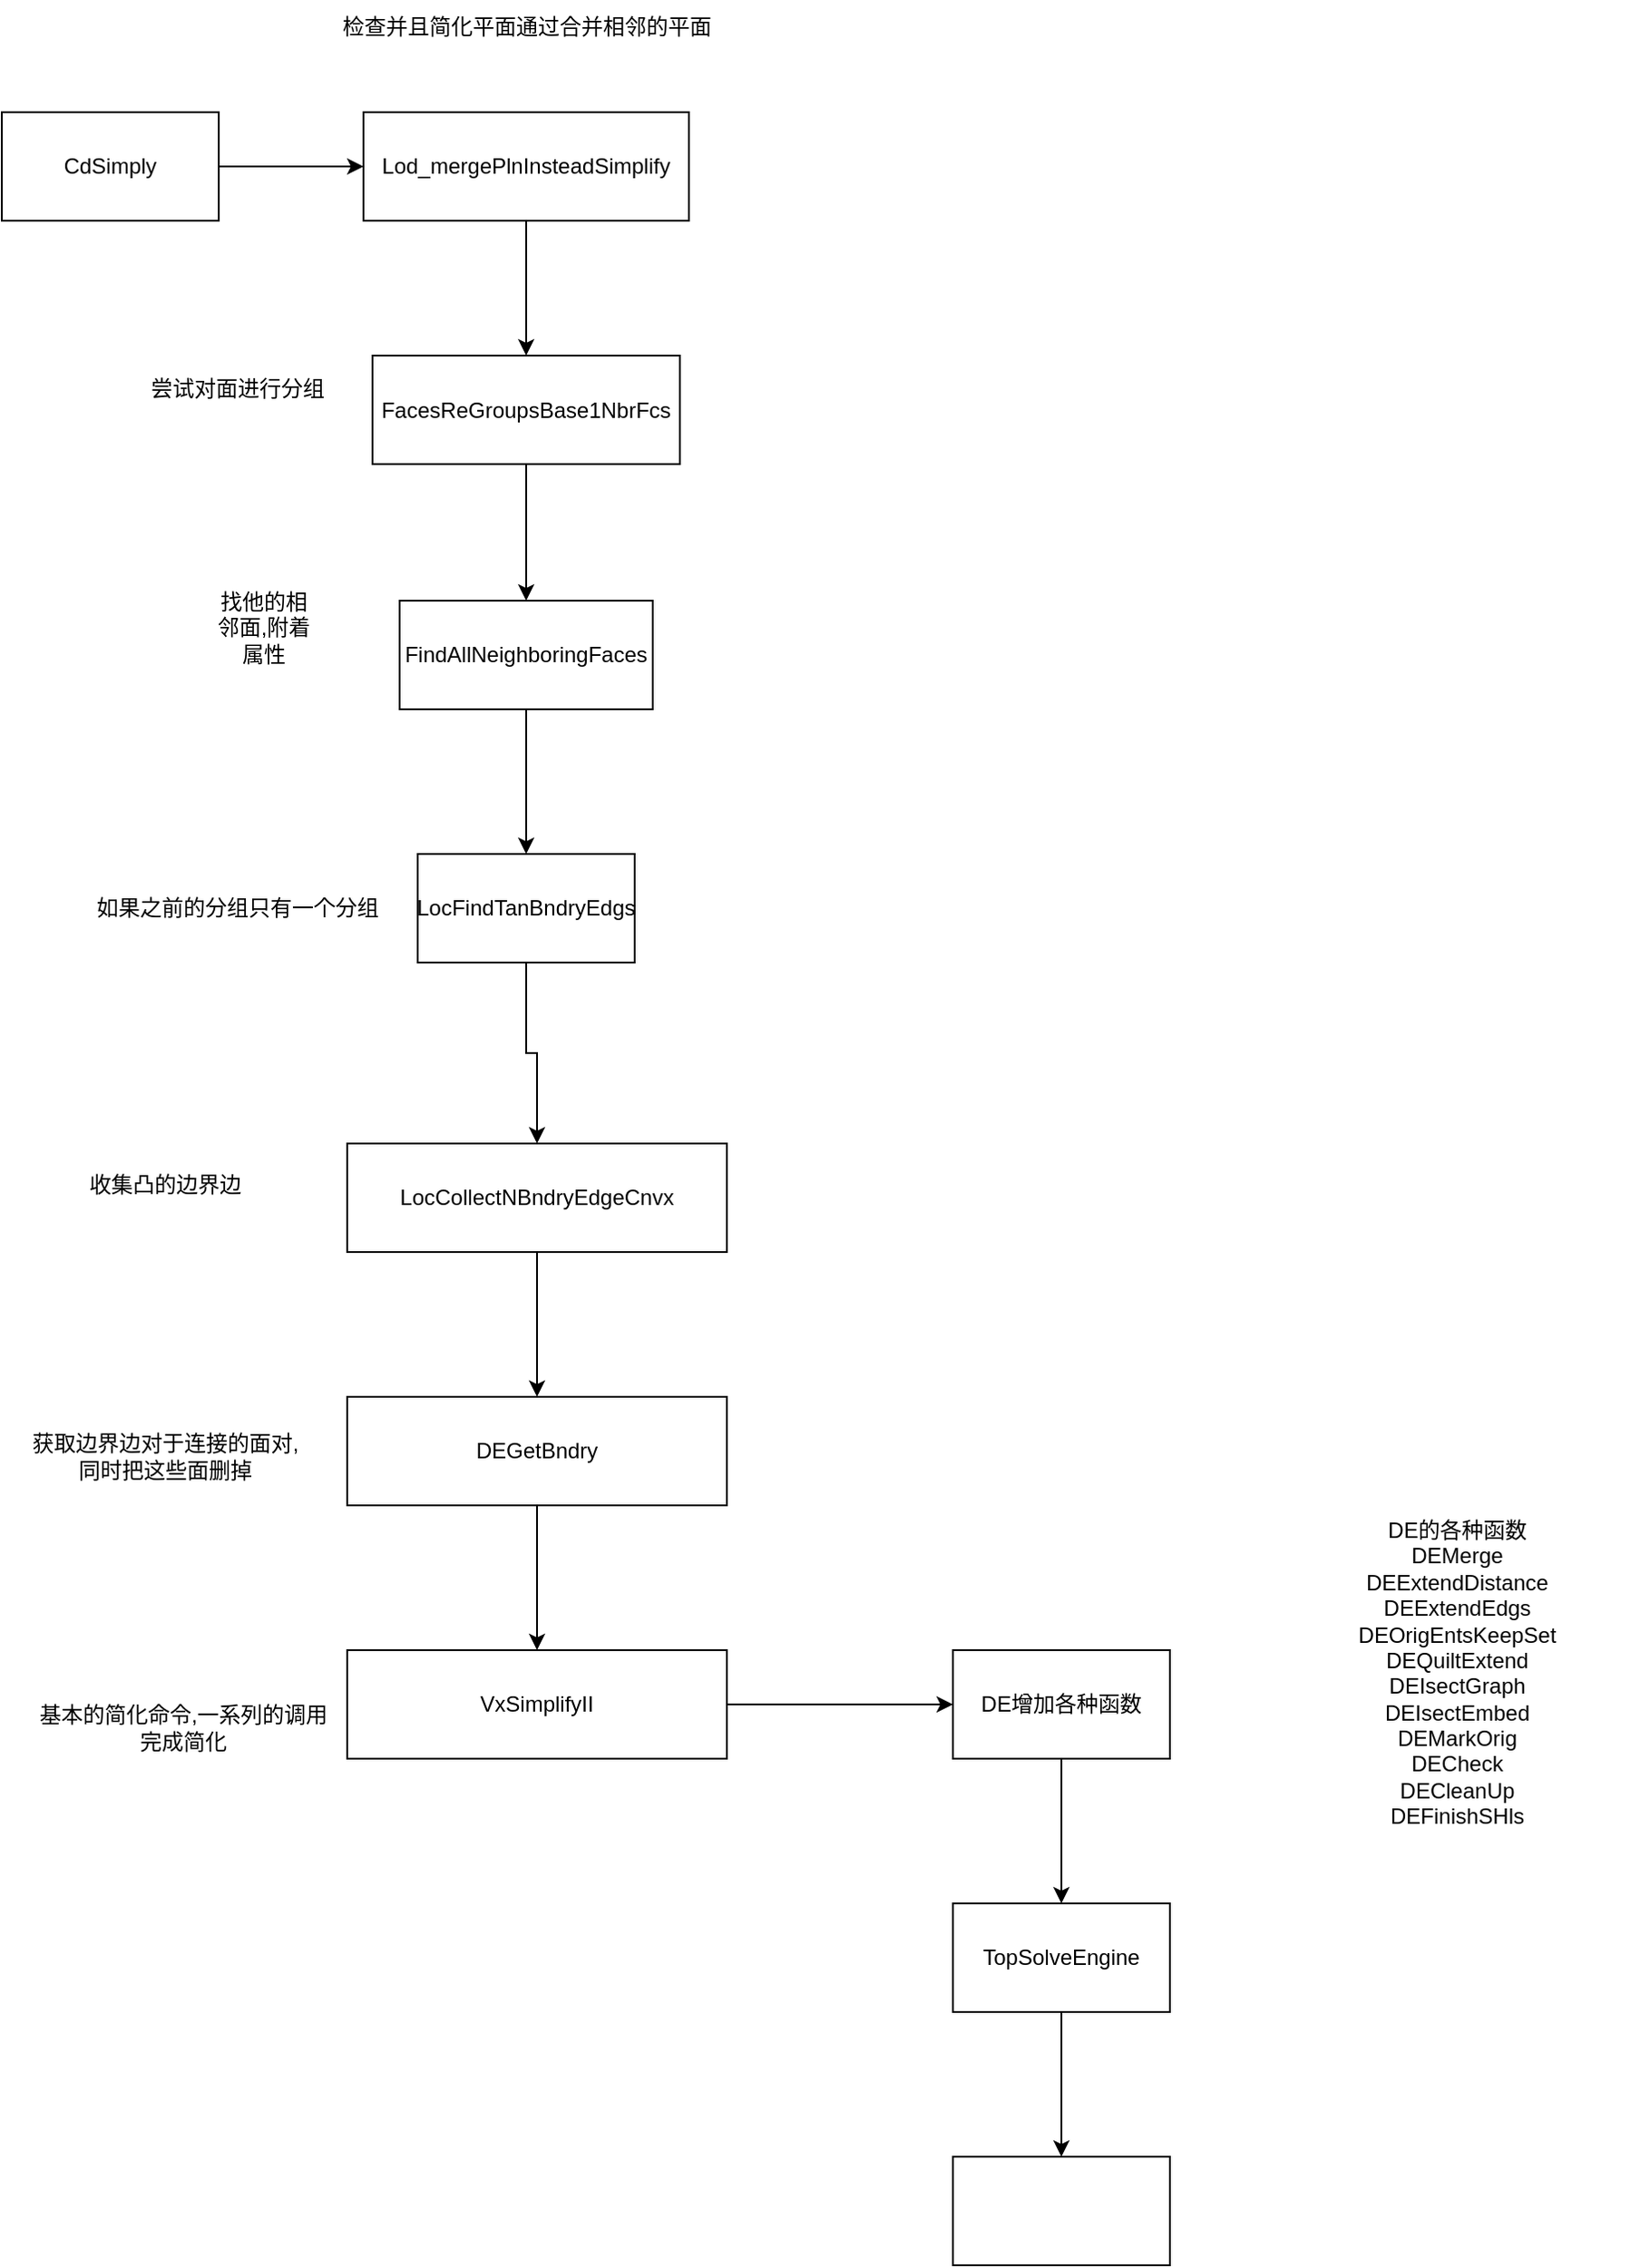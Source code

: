 <mxfile version="26.1.1">
  <diagram name="第 1 页" id="YE1NN4_8z4oJuWLOnsad">
    <mxGraphModel dx="127" dy="558" grid="1" gridSize="10" guides="1" tooltips="1" connect="1" arrows="1" fold="1" page="1" pageScale="1" pageWidth="827" pageHeight="1169" math="0" shadow="0">
      <root>
        <mxCell id="0" />
        <mxCell id="1" parent="0" />
        <mxCell id="48JCw_21CysS1-TrN_gO-3" value="" style="edgeStyle=orthogonalEdgeStyle;rounded=0;orthogonalLoop=1;jettySize=auto;html=1;" edge="1" parent="1" source="48JCw_21CysS1-TrN_gO-1" target="48JCw_21CysS1-TrN_gO-2">
          <mxGeometry relative="1" as="geometry" />
        </mxCell>
        <mxCell id="48JCw_21CysS1-TrN_gO-1" value="CdSimply" style="rounded=0;whiteSpace=wrap;html=1;" vertex="1" parent="1">
          <mxGeometry x="1050" y="390" width="120" height="60" as="geometry" />
        </mxCell>
        <mxCell id="48JCw_21CysS1-TrN_gO-5" value="" style="edgeStyle=orthogonalEdgeStyle;rounded=0;orthogonalLoop=1;jettySize=auto;html=1;" edge="1" parent="1" source="48JCw_21CysS1-TrN_gO-9" target="48JCw_21CysS1-TrN_gO-4">
          <mxGeometry relative="1" as="geometry" />
        </mxCell>
        <mxCell id="48JCw_21CysS1-TrN_gO-2" value="Lod_mergePlnInsteadSimplify" style="rounded=0;whiteSpace=wrap;html=1;" vertex="1" parent="1">
          <mxGeometry x="1250" y="390" width="180" height="60" as="geometry" />
        </mxCell>
        <mxCell id="48JCw_21CysS1-TrN_gO-13" value="" style="edgeStyle=orthogonalEdgeStyle;rounded=0;orthogonalLoop=1;jettySize=auto;html=1;" edge="1" parent="1" source="48JCw_21CysS1-TrN_gO-4" target="48JCw_21CysS1-TrN_gO-12">
          <mxGeometry relative="1" as="geometry" />
        </mxCell>
        <mxCell id="48JCw_21CysS1-TrN_gO-4" value="FindAllNeighboringFaces" style="rounded=0;whiteSpace=wrap;html=1;" vertex="1" parent="1">
          <mxGeometry x="1270" y="660" width="140" height="60" as="geometry" />
        </mxCell>
        <mxCell id="48JCw_21CysS1-TrN_gO-7" value="检查并且简化平面通过合并相邻的平面" style="text;html=1;align=center;verticalAlign=middle;resizable=0;points=[];autosize=1;strokeColor=none;fillColor=none;" vertex="1" parent="1">
          <mxGeometry x="1225" y="328" width="230" height="30" as="geometry" />
        </mxCell>
        <mxCell id="48JCw_21CysS1-TrN_gO-8" value="找他的相邻面,附着属性" style="text;html=1;align=center;verticalAlign=middle;whiteSpace=wrap;rounded=0;" vertex="1" parent="1">
          <mxGeometry x="1165" y="660" width="60" height="30" as="geometry" />
        </mxCell>
        <mxCell id="48JCw_21CysS1-TrN_gO-10" value="" style="edgeStyle=orthogonalEdgeStyle;rounded=0;orthogonalLoop=1;jettySize=auto;html=1;" edge="1" parent="1" source="48JCw_21CysS1-TrN_gO-2" target="48JCw_21CysS1-TrN_gO-9">
          <mxGeometry relative="1" as="geometry">
            <mxPoint x="1340" y="450" as="sourcePoint" />
            <mxPoint x="1350" y="610" as="targetPoint" />
          </mxGeometry>
        </mxCell>
        <mxCell id="48JCw_21CysS1-TrN_gO-9" value="FacesReGroupsBase1NbrFcs" style="rounded=0;whiteSpace=wrap;html=1;" vertex="1" parent="1">
          <mxGeometry x="1255" y="524.5" width="170" height="60" as="geometry" />
        </mxCell>
        <mxCell id="48JCw_21CysS1-TrN_gO-11" value="尝试对面进行分组" style="text;html=1;align=center;verticalAlign=middle;resizable=0;points=[];autosize=1;strokeColor=none;fillColor=none;" vertex="1" parent="1">
          <mxGeometry x="1120" y="528" width="120" height="30" as="geometry" />
        </mxCell>
        <mxCell id="48JCw_21CysS1-TrN_gO-16" value="" style="edgeStyle=orthogonalEdgeStyle;rounded=0;orthogonalLoop=1;jettySize=auto;html=1;" edge="1" parent="1" source="48JCw_21CysS1-TrN_gO-12" target="48JCw_21CysS1-TrN_gO-15">
          <mxGeometry relative="1" as="geometry" />
        </mxCell>
        <mxCell id="48JCw_21CysS1-TrN_gO-12" value="LocFindTanBndryEdgs" style="whiteSpace=wrap;html=1;rounded=0;" vertex="1" parent="1">
          <mxGeometry x="1280" y="800" width="120" height="60" as="geometry" />
        </mxCell>
        <mxCell id="48JCw_21CysS1-TrN_gO-14" value="如果之前的分组只有一个分组" style="text;html=1;align=center;verticalAlign=middle;resizable=0;points=[];autosize=1;strokeColor=none;fillColor=none;" vertex="1" parent="1">
          <mxGeometry x="1090" y="815" width="180" height="30" as="geometry" />
        </mxCell>
        <mxCell id="48JCw_21CysS1-TrN_gO-19" value="" style="edgeStyle=orthogonalEdgeStyle;rounded=0;orthogonalLoop=1;jettySize=auto;html=1;" edge="1" parent="1" source="48JCw_21CysS1-TrN_gO-15" target="48JCw_21CysS1-TrN_gO-18">
          <mxGeometry relative="1" as="geometry" />
        </mxCell>
        <mxCell id="48JCw_21CysS1-TrN_gO-15" value="LocCollectNBndryEdgeCnvx" style="whiteSpace=wrap;html=1;rounded=0;" vertex="1" parent="1">
          <mxGeometry x="1241" y="960" width="210" height="60" as="geometry" />
        </mxCell>
        <mxCell id="48JCw_21CysS1-TrN_gO-17" value="收集凸的边界边" style="text;html=1;align=center;verticalAlign=middle;resizable=0;points=[];autosize=1;strokeColor=none;fillColor=none;" vertex="1" parent="1">
          <mxGeometry x="1085" y="968" width="110" height="30" as="geometry" />
        </mxCell>
        <mxCell id="48JCw_21CysS1-TrN_gO-22" value="" style="edgeStyle=orthogonalEdgeStyle;rounded=0;orthogonalLoop=1;jettySize=auto;html=1;" edge="1" parent="1" source="48JCw_21CysS1-TrN_gO-18" target="48JCw_21CysS1-TrN_gO-21">
          <mxGeometry relative="1" as="geometry" />
        </mxCell>
        <mxCell id="48JCw_21CysS1-TrN_gO-18" value="DEGetBndry" style="whiteSpace=wrap;html=1;rounded=0;" vertex="1" parent="1">
          <mxGeometry x="1241" y="1100" width="210" height="60" as="geometry" />
        </mxCell>
        <mxCell id="48JCw_21CysS1-TrN_gO-20" value="获取边界边对于连接的面对,&lt;div&gt;同时把这些面删掉&lt;/div&gt;" style="text;html=1;align=center;verticalAlign=middle;resizable=0;points=[];autosize=1;strokeColor=none;fillColor=none;" vertex="1" parent="1">
          <mxGeometry x="1055" y="1113" width="170" height="40" as="geometry" />
        </mxCell>
        <mxCell id="48JCw_21CysS1-TrN_gO-25" value="" style="edgeStyle=orthogonalEdgeStyle;rounded=0;orthogonalLoop=1;jettySize=auto;html=1;" edge="1" parent="1" source="48JCw_21CysS1-TrN_gO-21" target="48JCw_21CysS1-TrN_gO-24">
          <mxGeometry relative="1" as="geometry" />
        </mxCell>
        <mxCell id="48JCw_21CysS1-TrN_gO-21" value="VxSimplifyII" style="whiteSpace=wrap;html=1;rounded=0;" vertex="1" parent="1">
          <mxGeometry x="1241" y="1240" width="210" height="60" as="geometry" />
        </mxCell>
        <mxCell id="48JCw_21CysS1-TrN_gO-23" value="基本的简化命令,一系列的调用&lt;div&gt;完成简化&lt;/div&gt;" style="text;html=1;align=center;verticalAlign=middle;resizable=0;points=[];autosize=1;strokeColor=none;fillColor=none;" vertex="1" parent="1">
          <mxGeometry x="1060" y="1263" width="180" height="40" as="geometry" />
        </mxCell>
        <mxCell id="48JCw_21CysS1-TrN_gO-27" value="" style="edgeStyle=orthogonalEdgeStyle;rounded=0;orthogonalLoop=1;jettySize=auto;html=1;" edge="1" parent="1" source="48JCw_21CysS1-TrN_gO-24" target="48JCw_21CysS1-TrN_gO-26">
          <mxGeometry relative="1" as="geometry" />
        </mxCell>
        <mxCell id="48JCw_21CysS1-TrN_gO-24" value="DE增加各种函数" style="whiteSpace=wrap;html=1;rounded=0;" vertex="1" parent="1">
          <mxGeometry x="1576" y="1240" width="120" height="60" as="geometry" />
        </mxCell>
        <mxCell id="48JCw_21CysS1-TrN_gO-30" value="" style="edgeStyle=orthogonalEdgeStyle;rounded=0;orthogonalLoop=1;jettySize=auto;html=1;" edge="1" parent="1" source="48JCw_21CysS1-TrN_gO-26" target="48JCw_21CysS1-TrN_gO-29">
          <mxGeometry relative="1" as="geometry" />
        </mxCell>
        <mxCell id="48JCw_21CysS1-TrN_gO-26" value="TopSolveEngine" style="whiteSpace=wrap;html=1;rounded=0;" vertex="1" parent="1">
          <mxGeometry x="1576" y="1380" width="120" height="60" as="geometry" />
        </mxCell>
        <mxCell id="48JCw_21CysS1-TrN_gO-28" value="DE的各种函数&lt;div&gt;DEMerge&lt;/div&gt;&lt;div&gt;DEExtendDistance&lt;/div&gt;&lt;div&gt;DEExtendEdgs&lt;/div&gt;&lt;div&gt;DEOrigEntsKeepSet&lt;/div&gt;&lt;div&gt;DEQuiltExtend&lt;/div&gt;&lt;div&gt;DEIsectGraph&lt;/div&gt;&lt;div&gt;DEIsectEmbed&lt;/div&gt;&lt;div&gt;DEMarkOrig&lt;/div&gt;&lt;div&gt;DECheck&lt;/div&gt;&lt;div&gt;DECleanUp&lt;/div&gt;&lt;div&gt;DEFinishSHls&lt;/div&gt;&lt;div&gt;&lt;br&gt;&lt;/div&gt;" style="text;html=1;align=center;verticalAlign=middle;whiteSpace=wrap;rounded=0;" vertex="1" parent="1">
          <mxGeometry x="1760" y="1140" width="190" height="240" as="geometry" />
        </mxCell>
        <mxCell id="48JCw_21CysS1-TrN_gO-29" value="" style="whiteSpace=wrap;html=1;rounded=0;" vertex="1" parent="1">
          <mxGeometry x="1576" y="1520" width="120" height="60" as="geometry" />
        </mxCell>
      </root>
    </mxGraphModel>
  </diagram>
</mxfile>
